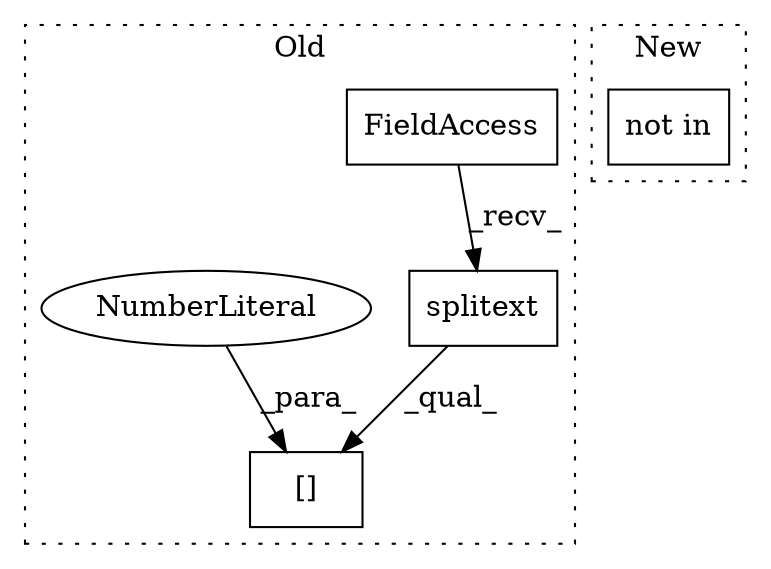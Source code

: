 digraph G {
subgraph cluster0 {
1 [label="splitext" a="32" s="713,741" l="9,1" shape="box"];
3 [label="FieldAccess" a="22" s="705" l="7" shape="box"];
4 [label="[]" a="2" s="705,744" l="38,1" shape="box"];
5 [label="NumberLiteral" a="34" s="743" l="1" shape="ellipse"];
label = "Old";
style="dotted";
}
subgraph cluster1 {
2 [label="not in" a="108" s="745" l="33" shape="box"];
label = "New";
style="dotted";
}
1 -> 4 [label="_qual_"];
3 -> 1 [label="_recv_"];
5 -> 4 [label="_para_"];
}